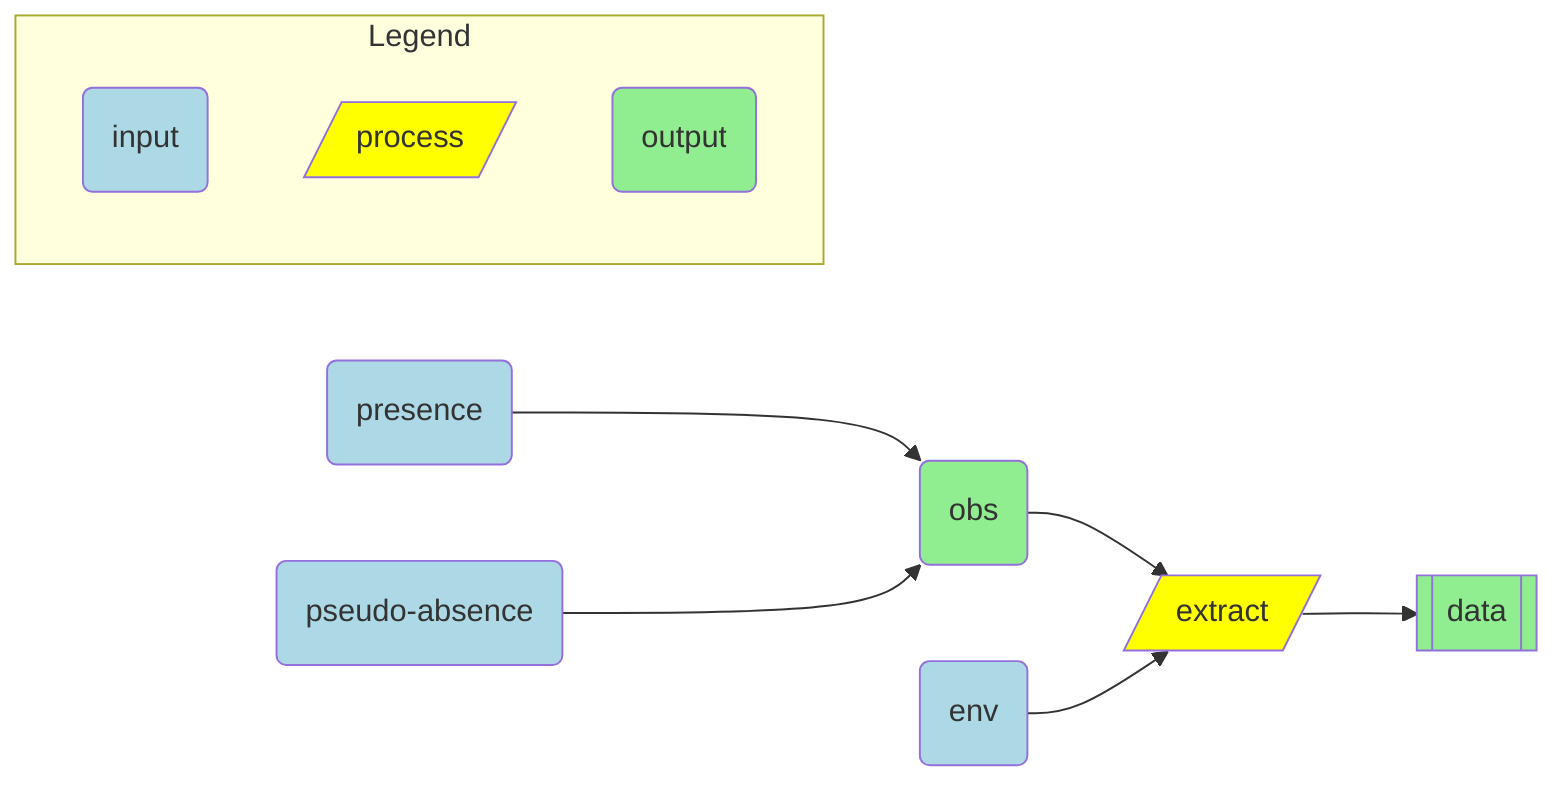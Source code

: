 flowchart LR

  %% nodes
  P(presence):::in
  A("pseudo-absence"):::in
  pts(obs):::out
  X[/extract/]:::fxn
  env(env):::in
  D[[data]]:::out

  %% edges
  P   --> pts
  A   --> pts
  pts --> X
  env --> X
  X   --> D

  %% Legend
  in(input):::in
  fxn[/process/]:::fxn
  out(output):::out
  subgraph Legend
    in
    fxn
    out
  end

  %% styles
  classDef in  fill:lightblue
  classDef out fill:lightgreen
  classDef fxn fill:yellow